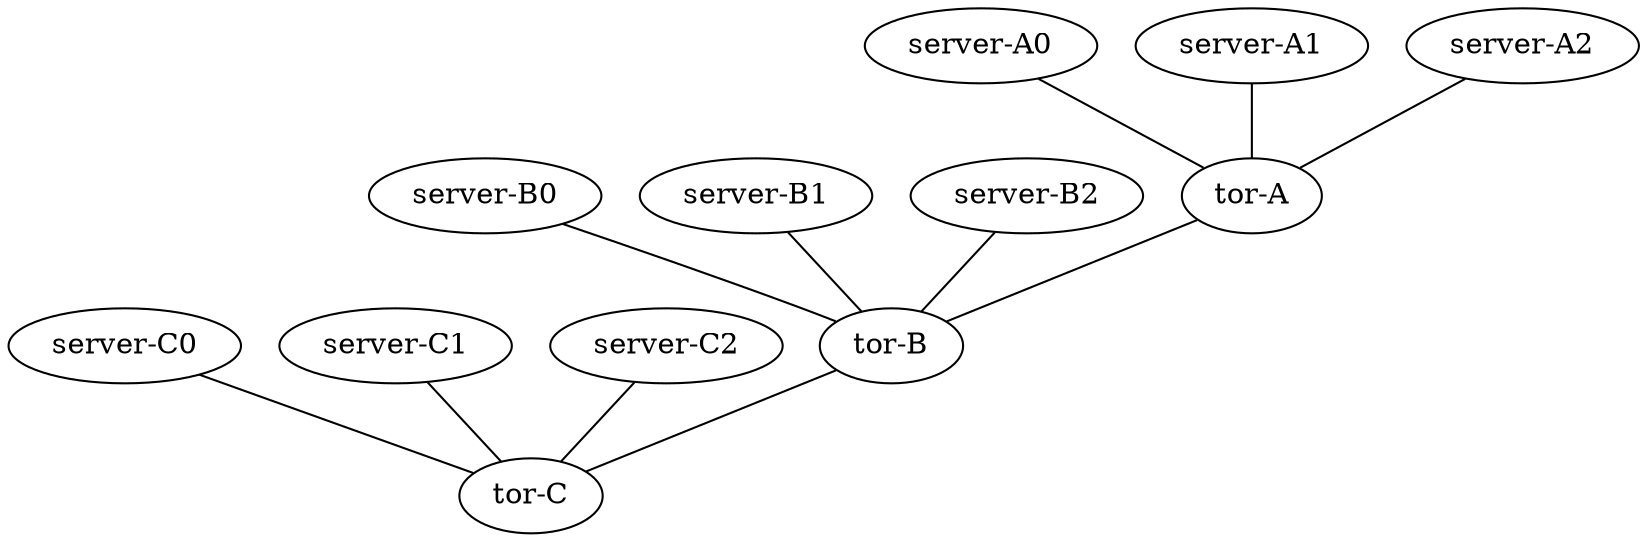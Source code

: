 graph vx {
"tor-A" [function="host" vagrant="eth1" os="hashicorp/bionic64" version="1.0.282" memory="600" config="./helper_scripts/config_production_server.sh" ]
"server-A0" [function="host" vagrant="eth1" os="hashicorp/bionic64" version="1.0.282" memory="600" config="./helper_scripts/config_production_server.sh" ]
"server-A1" [function="host" vagrant="eth1" os="hashicorp/bionic64" version="1.0.282" memory="600" config="./helper_scripts/config_production_server.sh" ]
"server-A2" [function="host" vagrant="eth1" os="hashicorp/bionic64" version="1.0.282" memory="600" config="./helper_scripts/config_production_server.sh" ]

"tor-B" [function="host" vagrant="eth1" os="hashicorp/bionic64" version="1.0.282" memory="600" config="./helper_scripts/config_production_server.sh" ]
"server-B0" [function="host" vagrant="eth1" os="hashicorp/bionic64" version="1.0.282" memory="600" config="./helper_scripts/config_production_server.sh" ]
"server-B1" [function="host" vagrant="eth1" os="hashicorp/bionic64" version="1.0.282" memory="600" config="./helper_scripts/config_production_server.sh" ]
"server-B2" [function="host" vagrant="eth1" os="hashicorp/bionic64" version="1.0.282" memory="600" config="./helper_scripts/config_production_server.sh" ]

"tor-C" [function="host" vagrant="eth1" os="hashicorp/bionic64" version="1.0.282" memory="600" config="./helper_scripts/config_production_server.sh" ]
"server-C0" [function="host" vagrant="eth1" os="hashicorp/bionic64" version="1.0.282" memory="600" config="./helper_scripts/config_production_server.sh" ]
"server-C1" [function="host" vagrant="eth1" os="hashicorp/bionic64" version="1.0.282" memory="600" config="./helper_scripts/config_production_server.sh" ]
"server-C2" [function="host" vagrant="eth1" os="hashicorp/bionic64" version="1.0.282" memory="600" config="./helper_scripts/config_production_server.sh" ]

"server-A0":"eth1" -- "tor-A":"eth1" [left_mac="00:01:00:11:11:01"][right_mac="00:10:00:11:11:01"]
"server-A1":"eth1" -- "tor-A":"eth2" [left_mac="00:01:00:22:22:02"][right_mac="00:10:00:22:22:02"]
"server-A2":"eth1" -- "tor-A":"eth3" [left_mac="00:01:00:33:33:03"][right_mac="00:10:00:33:33:03"]
"server-B0":"eth1" -- "tor-B":"eth1" [left_mac="00:02:00:11:11:01"][right_mac="00:20:00:11:11:01"]
"server-B1":"eth1" -- "tor-B":"eth2" [left_mac="00:02:00:22:22:02"][right_mac="00:20:00:22:22:02"]
"server-B2":"eth1" -- "tor-B":"eth3" [left_mac="00:02:00:33:33:03"][right_mac="00:20:00:33:33:03"]
"server-C0":"eth1" -- "tor-C":"eth1" [left_mac="00:03:00:11:11:01"][right_mac="00:30:00:11:11:01"]
"server-C1":"eth1" -- "tor-C":"eth2" [left_mac="00:03:00:22:22:02"][right_mac="00:30:00:22:22:02"]
"server-C2":"eth1" -- "tor-C":"eth3" [left_mac="00:03:00:33:33:03"][right_mac="00:30:00:33:33:03"]
"tor-A":"eth4" -- "tor-B":"eth4" [left_mac="00:40:00:00:00:44"][right_mac="00:40:00:00:00:00"]
"tor-B":"eth5" -- "tor-C":"eth5" [left_mac="00:50:00:00:00:55"][right_mac="00:50:00:00:00:00"]

}
